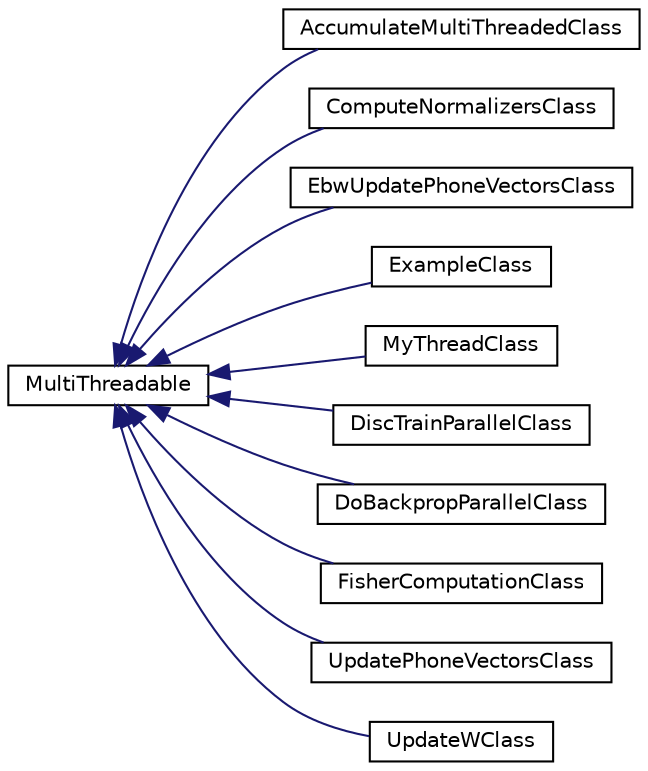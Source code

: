 digraph "Graphical Class Hierarchy"
{
  edge [fontname="Helvetica",fontsize="10",labelfontname="Helvetica",labelfontsize="10"];
  node [fontname="Helvetica",fontsize="10",shape=record];
  rankdir="LR";
  Node0 [label="MultiThreadable",height=0.2,width=0.4,color="black", fillcolor="white", style="filled",URL="$classkaldi_1_1MultiThreadable.html"];
  Node0 -> Node1 [dir="back",color="midnightblue",fontsize="10",style="solid",fontname="Helvetica"];
  Node1 [label="AccumulateMultiThreadedClass",height=0.2,width=0.4,color="black", fillcolor="white", style="filled",URL="$classkaldi_1_1AccumulateMultiThreadedClass.html"];
  Node0 -> Node2 [dir="back",color="midnightblue",fontsize="10",style="solid",fontname="Helvetica"];
  Node2 [label="ComputeNormalizersClass",height=0.2,width=0.4,color="black", fillcolor="white", style="filled",URL="$classkaldi_1_1ComputeNormalizersClass.html"];
  Node0 -> Node3 [dir="back",color="midnightblue",fontsize="10",style="solid",fontname="Helvetica"];
  Node3 [label="EbwUpdatePhoneVectorsClass",height=0.2,width=0.4,color="black", fillcolor="white", style="filled",URL="$classkaldi_1_1EbwUpdatePhoneVectorsClass.html"];
  Node0 -> Node4 [dir="back",color="midnightblue",fontsize="10",style="solid",fontname="Helvetica"];
  Node4 [label="ExampleClass",height=0.2,width=0.4,color="black", fillcolor="white", style="filled",URL="$classkaldi_1_1ExampleClass.html"];
  Node0 -> Node5 [dir="back",color="midnightblue",fontsize="10",style="solid",fontname="Helvetica"];
  Node5 [label="MyThreadClass",height=0.2,width=0.4,color="black", fillcolor="white", style="filled",URL="$classkaldi_1_1MyThreadClass.html"];
  Node0 -> Node6 [dir="back",color="midnightblue",fontsize="10",style="solid",fontname="Helvetica"];
  Node6 [label="DiscTrainParallelClass",height=0.2,width=0.4,color="black", fillcolor="white", style="filled",URL="$classkaldi_1_1nnet2_1_1DiscTrainParallelClass.html"];
  Node0 -> Node7 [dir="back",color="midnightblue",fontsize="10",style="solid",fontname="Helvetica"];
  Node7 [label="DoBackpropParallelClass",height=0.2,width=0.4,color="black", fillcolor="white", style="filled",URL="$classkaldi_1_1nnet2_1_1DoBackpropParallelClass.html"];
  Node0 -> Node8 [dir="back",color="midnightblue",fontsize="10",style="solid",fontname="Helvetica"];
  Node8 [label="FisherComputationClass",height=0.2,width=0.4,color="black", fillcolor="white", style="filled",URL="$classkaldi_1_1nnet2_1_1FisherComputationClass.html"];
  Node0 -> Node9 [dir="back",color="midnightblue",fontsize="10",style="solid",fontname="Helvetica"];
  Node9 [label="UpdatePhoneVectorsClass",height=0.2,width=0.4,color="black", fillcolor="white", style="filled",URL="$classkaldi_1_1UpdatePhoneVectorsClass.html"];
  Node0 -> Node10 [dir="back",color="midnightblue",fontsize="10",style="solid",fontname="Helvetica"];
  Node10 [label="UpdateWClass",height=0.2,width=0.4,color="black", fillcolor="white", style="filled",URL="$classkaldi_1_1UpdateWClass.html"];
}
